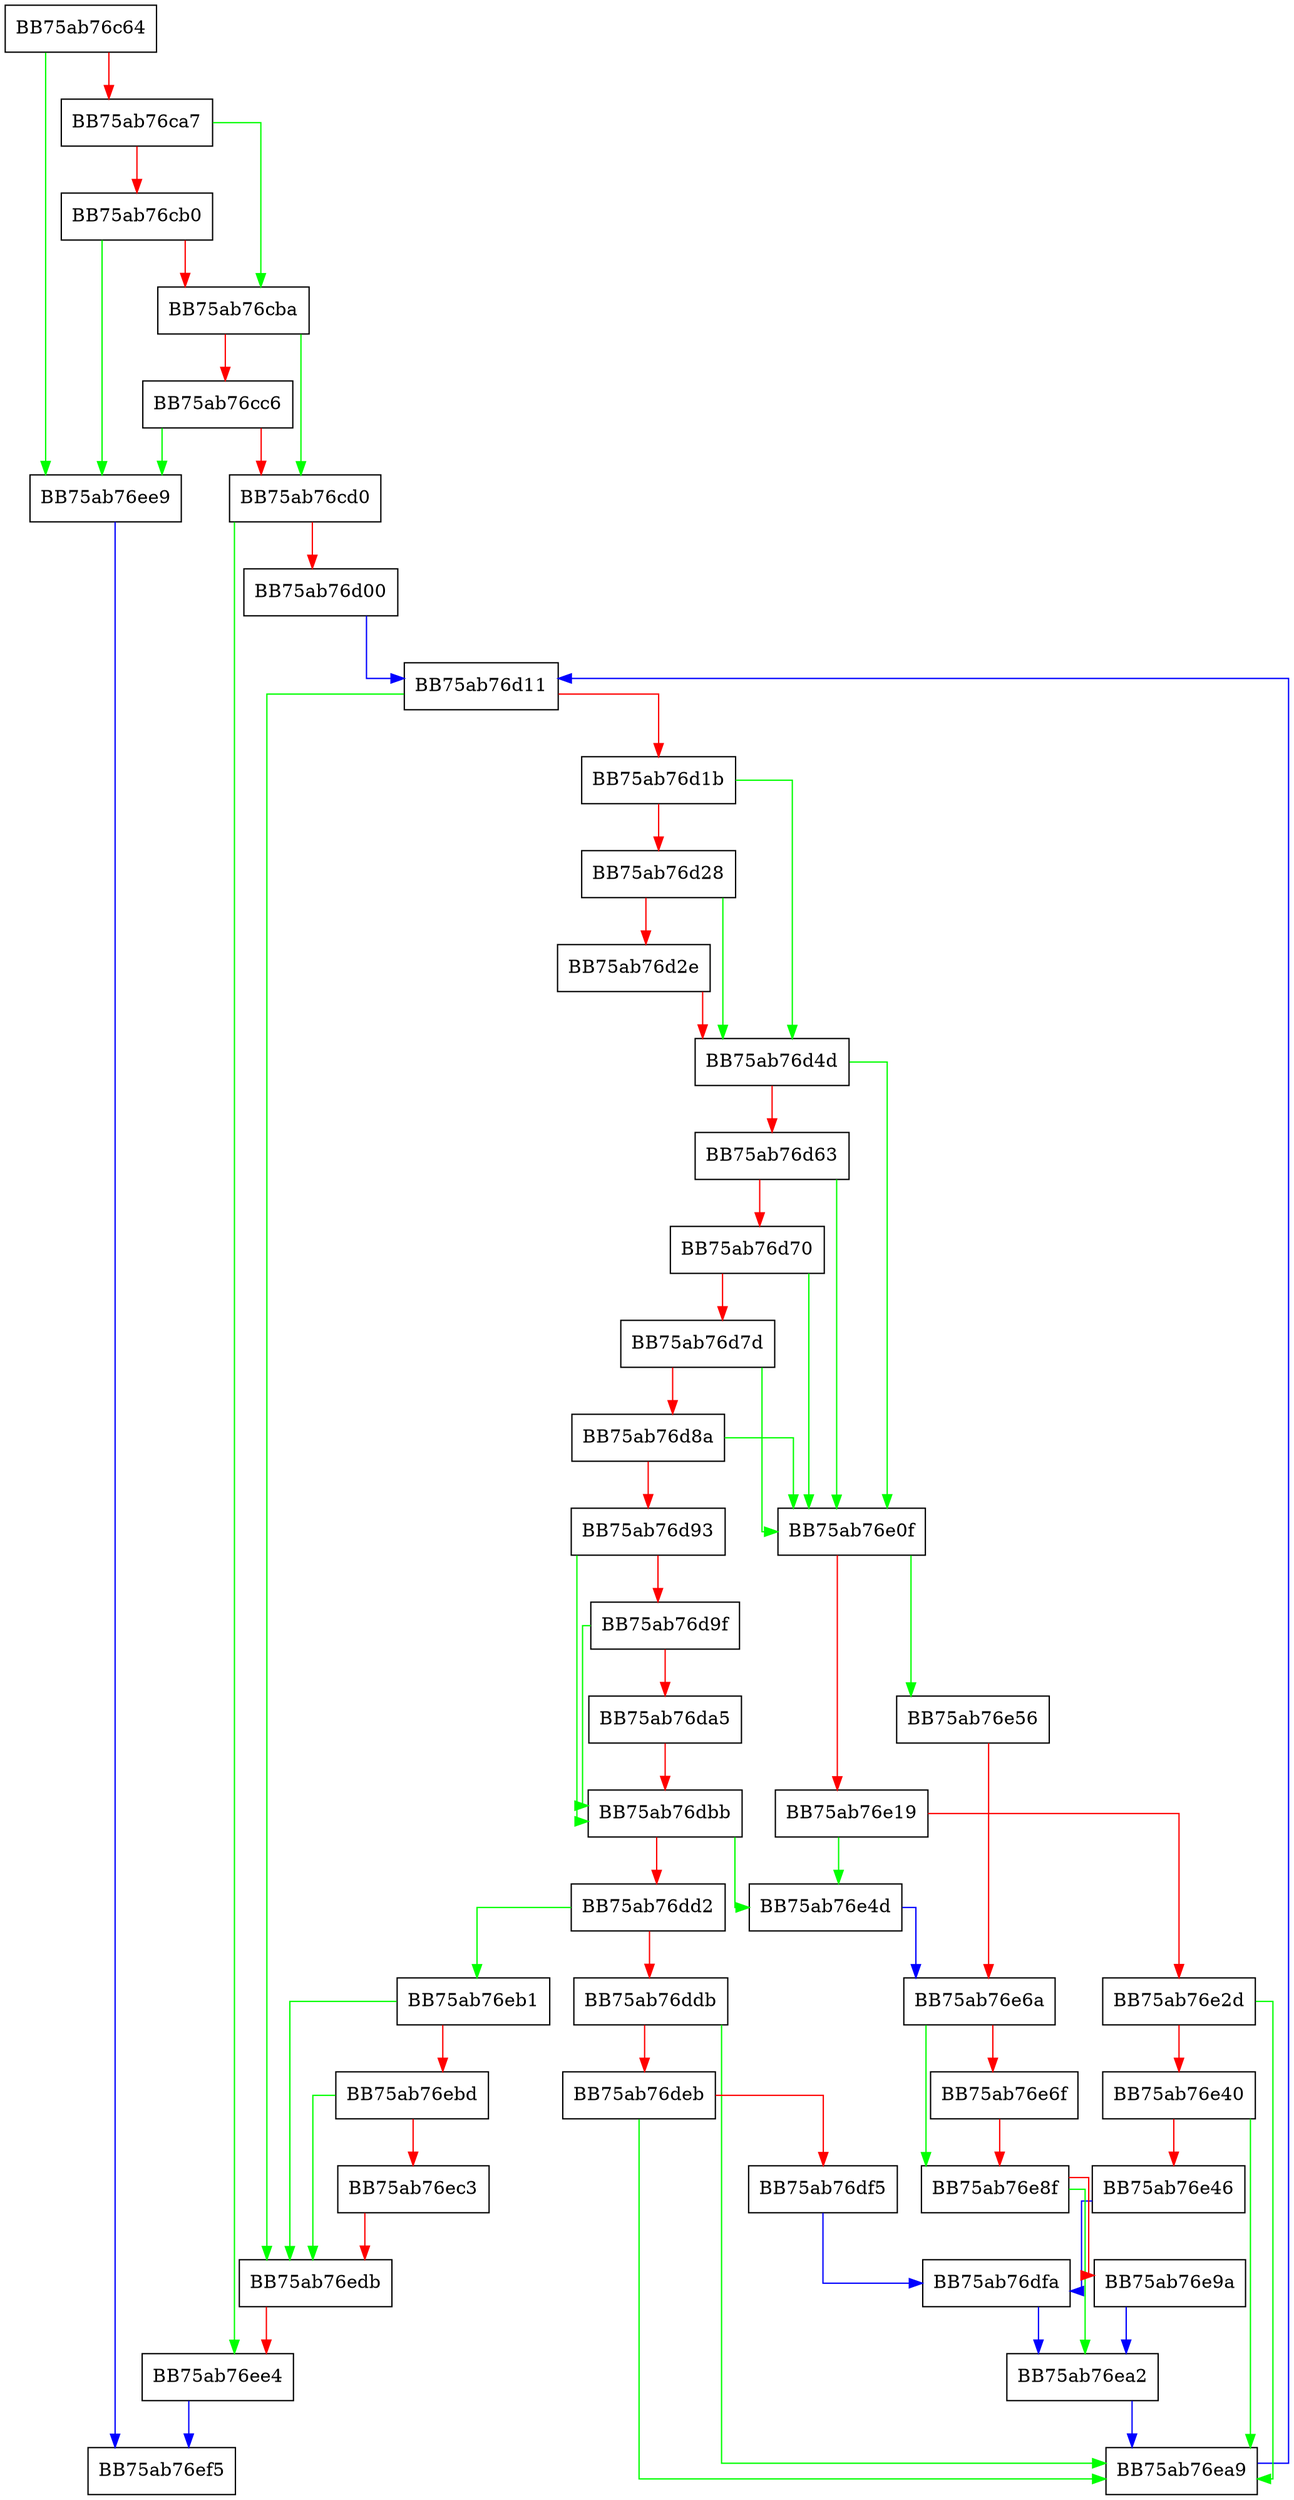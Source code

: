 digraph pfnSetRegValue {
  node [shape="box"];
  graph [splines=ortho];
  BB75ab76c64 -> BB75ab76ee9 [color="green"];
  BB75ab76c64 -> BB75ab76ca7 [color="red"];
  BB75ab76ca7 -> BB75ab76cba [color="green"];
  BB75ab76ca7 -> BB75ab76cb0 [color="red"];
  BB75ab76cb0 -> BB75ab76ee9 [color="green"];
  BB75ab76cb0 -> BB75ab76cba [color="red"];
  BB75ab76cba -> BB75ab76cd0 [color="green"];
  BB75ab76cba -> BB75ab76cc6 [color="red"];
  BB75ab76cc6 -> BB75ab76ee9 [color="green"];
  BB75ab76cc6 -> BB75ab76cd0 [color="red"];
  BB75ab76cd0 -> BB75ab76ee4 [color="green"];
  BB75ab76cd0 -> BB75ab76d00 [color="red"];
  BB75ab76d00 -> BB75ab76d11 [color="blue"];
  BB75ab76d11 -> BB75ab76edb [color="green"];
  BB75ab76d11 -> BB75ab76d1b [color="red"];
  BB75ab76d1b -> BB75ab76d4d [color="green"];
  BB75ab76d1b -> BB75ab76d28 [color="red"];
  BB75ab76d28 -> BB75ab76d4d [color="green"];
  BB75ab76d28 -> BB75ab76d2e [color="red"];
  BB75ab76d2e -> BB75ab76d4d [color="red"];
  BB75ab76d4d -> BB75ab76e0f [color="green"];
  BB75ab76d4d -> BB75ab76d63 [color="red"];
  BB75ab76d63 -> BB75ab76e0f [color="green"];
  BB75ab76d63 -> BB75ab76d70 [color="red"];
  BB75ab76d70 -> BB75ab76e0f [color="green"];
  BB75ab76d70 -> BB75ab76d7d [color="red"];
  BB75ab76d7d -> BB75ab76e0f [color="green"];
  BB75ab76d7d -> BB75ab76d8a [color="red"];
  BB75ab76d8a -> BB75ab76e0f [color="green"];
  BB75ab76d8a -> BB75ab76d93 [color="red"];
  BB75ab76d93 -> BB75ab76dbb [color="green"];
  BB75ab76d93 -> BB75ab76d9f [color="red"];
  BB75ab76d9f -> BB75ab76dbb [color="green"];
  BB75ab76d9f -> BB75ab76da5 [color="red"];
  BB75ab76da5 -> BB75ab76dbb [color="red"];
  BB75ab76dbb -> BB75ab76e4d [color="green"];
  BB75ab76dbb -> BB75ab76dd2 [color="red"];
  BB75ab76dd2 -> BB75ab76eb1 [color="green"];
  BB75ab76dd2 -> BB75ab76ddb [color="red"];
  BB75ab76ddb -> BB75ab76ea9 [color="green"];
  BB75ab76ddb -> BB75ab76deb [color="red"];
  BB75ab76deb -> BB75ab76ea9 [color="green"];
  BB75ab76deb -> BB75ab76df5 [color="red"];
  BB75ab76df5 -> BB75ab76dfa [color="blue"];
  BB75ab76dfa -> BB75ab76ea2 [color="blue"];
  BB75ab76e0f -> BB75ab76e56 [color="green"];
  BB75ab76e0f -> BB75ab76e19 [color="red"];
  BB75ab76e19 -> BB75ab76e4d [color="green"];
  BB75ab76e19 -> BB75ab76e2d [color="red"];
  BB75ab76e2d -> BB75ab76ea9 [color="green"];
  BB75ab76e2d -> BB75ab76e40 [color="red"];
  BB75ab76e40 -> BB75ab76ea9 [color="green"];
  BB75ab76e40 -> BB75ab76e46 [color="red"];
  BB75ab76e46 -> BB75ab76dfa [color="blue"];
  BB75ab76e4d -> BB75ab76e6a [color="blue"];
  BB75ab76e56 -> BB75ab76e6a [color="red"];
  BB75ab76e6a -> BB75ab76e8f [color="green"];
  BB75ab76e6a -> BB75ab76e6f [color="red"];
  BB75ab76e6f -> BB75ab76e8f [color="red"];
  BB75ab76e8f -> BB75ab76ea2 [color="green"];
  BB75ab76e8f -> BB75ab76e9a [color="red"];
  BB75ab76e9a -> BB75ab76ea2 [color="blue"];
  BB75ab76ea2 -> BB75ab76ea9 [color="blue"];
  BB75ab76ea9 -> BB75ab76d11 [color="blue"];
  BB75ab76eb1 -> BB75ab76edb [color="green"];
  BB75ab76eb1 -> BB75ab76ebd [color="red"];
  BB75ab76ebd -> BB75ab76edb [color="green"];
  BB75ab76ebd -> BB75ab76ec3 [color="red"];
  BB75ab76ec3 -> BB75ab76edb [color="red"];
  BB75ab76edb -> BB75ab76ee4 [color="red"];
  BB75ab76ee4 -> BB75ab76ef5 [color="blue"];
  BB75ab76ee9 -> BB75ab76ef5 [color="blue"];
}
